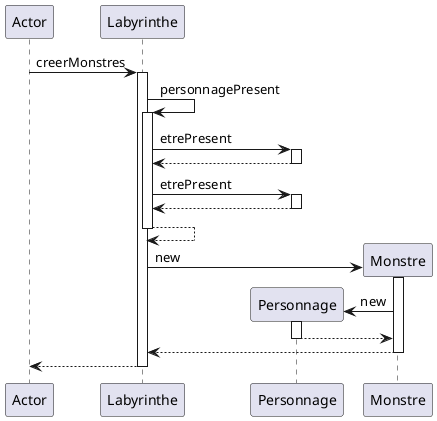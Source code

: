 @startuml
participant Actor
Actor -> Labyrinthe : creerMonstres
activate Labyrinthe
Labyrinthe -> Labyrinthe : personnagePresent
activate Labyrinthe
Labyrinthe -> Personnage : etrePresent
activate Personnage
Personnage --> Labyrinthe
deactivate Personnage
Labyrinthe -> Personnage : etrePresent
activate Personnage
Personnage --> Labyrinthe
deactivate Personnage
Labyrinthe --> Labyrinthe
deactivate Labyrinthe
create Monstre
Labyrinthe -> Monstre : new
activate Monstre
create Personnage
Monstre -> Personnage : new
activate Personnage
Personnage --> Monstre
deactivate Personnage
Monstre --> Labyrinthe
deactivate Monstre
return
@enduml